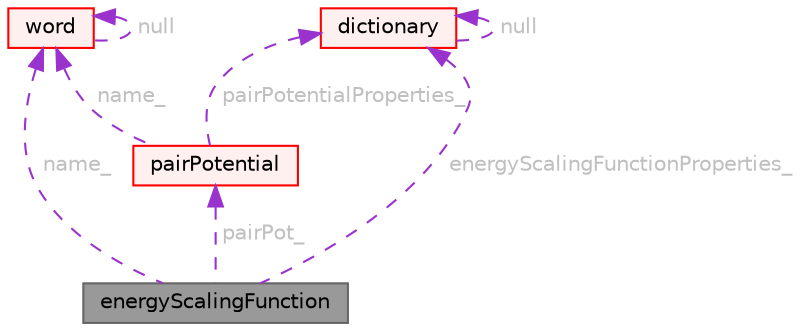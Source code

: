 digraph "energyScalingFunction"
{
 // LATEX_PDF_SIZE
  bgcolor="transparent";
  edge [fontname=Helvetica,fontsize=10,labelfontname=Helvetica,labelfontsize=10];
  node [fontname=Helvetica,fontsize=10,shape=box,height=0.2,width=0.4];
  Node1 [id="Node000001",label="energyScalingFunction",height=0.2,width=0.4,color="gray40", fillcolor="grey60", style="filled", fontcolor="black",tooltip=" "];
  Node2 -> Node1 [id="edge1_Node000001_Node000002",dir="back",color="darkorchid3",style="dashed",tooltip=" ",label=" name_",fontcolor="grey" ];
  Node2 [id="Node000002",label="word",height=0.2,width=0.4,color="red", fillcolor="#FFF0F0", style="filled",URL="$classFoam_1_1word.html",tooltip="A class for handling words, derived from Foam::string."];
  Node2 -> Node2 [id="edge2_Node000002_Node000002",dir="back",color="darkorchid3",style="dashed",tooltip=" ",label=" null",fontcolor="grey" ];
  Node5 -> Node1 [id="edge3_Node000001_Node000005",dir="back",color="darkorchid3",style="dashed",tooltip=" ",label=" energyScalingFunctionProperties_",fontcolor="grey" ];
  Node5 [id="Node000005",label="dictionary",height=0.2,width=0.4,color="red", fillcolor="#FFF0F0", style="filled",URL="$classFoam_1_1dictionary.html",tooltip="A list of keyword definitions, which are a keyword followed by a number of values (eg,..."];
  Node5 -> Node5 [id="edge4_Node000005_Node000005",dir="back",color="darkorchid3",style="dashed",tooltip=" ",label=" null",fontcolor="grey" ];
  Node11 -> Node1 [id="edge5_Node000001_Node000011",dir="back",color="darkorchid3",style="dashed",tooltip=" ",label=" pairPot_",fontcolor="grey" ];
  Node11 [id="Node000011",label="pairPotential",height=0.2,width=0.4,color="red", fillcolor="#FFF0F0", style="filled",URL="$classFoam_1_1pairPotential.html",tooltip=" "];
  Node2 -> Node11 [id="edge6_Node000011_Node000002",dir="back",color="darkorchid3",style="dashed",tooltip=" ",label=" name_",fontcolor="grey" ];
  Node5 -> Node11 [id="edge7_Node000011_Node000005",dir="back",color="darkorchid3",style="dashed",tooltip=" ",label=" pairPotentialProperties_",fontcolor="grey" ];
}
